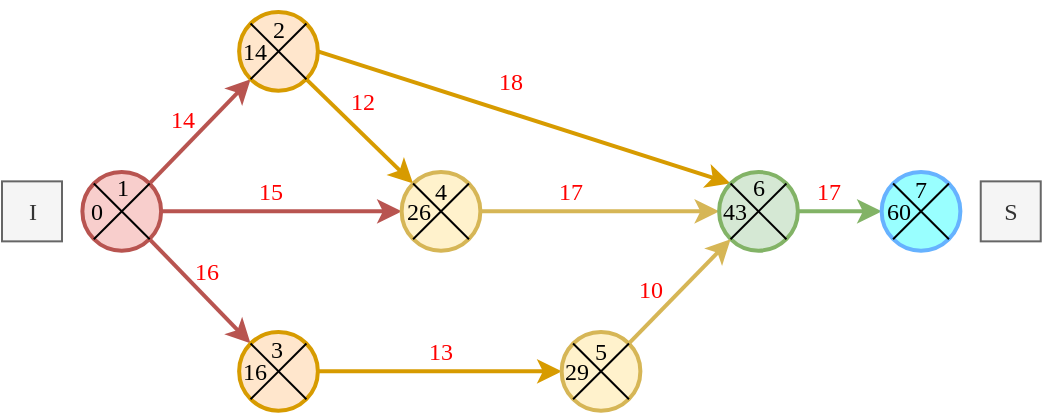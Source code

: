 <mxfile version="20.3.0" type="device"><diagram id="dBJPhfOJzrZLVDt43mVv" name="Page-1"><mxGraphModel dx="1422" dy="878" grid="1" gridSize="10" guides="1" tooltips="1" connect="1" arrows="1" fold="1" page="1" pageScale="1" pageWidth="827" pageHeight="1169" math="0" shadow="0"><root><mxCell id="0"/><mxCell id="1" parent="0"/><mxCell id="9G5ZM8gYpfzW0Uy7EO2j-150" style="edgeStyle=none;rounded=0;orthogonalLoop=1;jettySize=auto;html=1;exitX=1;exitY=0.5;exitDx=0;exitDy=0;exitPerimeter=0;strokeWidth=2;fillColor=#f8cecc;strokeColor=#b85450;fontFamily=Times New Roman;fontSource=https%3A%2F%2Ffonts.googleapis.com%2Fcss%3Ffamily%3DTimes%2BNew%2BRoman;" parent="1" source="9G5ZM8gYpfzW0Uy7EO2j-153" target="9G5ZM8gYpfzW0Uy7EO2j-160" edge="1"><mxGeometry relative="1" as="geometry"/></mxCell><mxCell id="9G5ZM8gYpfzW0Uy7EO2j-151" style="edgeStyle=none;rounded=0;orthogonalLoop=1;jettySize=auto;html=1;exitX=0.855;exitY=0.145;exitDx=0;exitDy=0;exitPerimeter=0;strokeWidth=2;entryX=0.145;entryY=0.855;entryDx=0;entryDy=0;entryPerimeter=0;fillColor=#f8cecc;strokeColor=#b85450;fontFamily=Times New Roman;fontSource=https%3A%2F%2Ffonts.googleapis.com%2Fcss%3Ffamily%3DTimes%2BNew%2BRoman;" parent="1" source="9G5ZM8gYpfzW0Uy7EO2j-153" target="9G5ZM8gYpfzW0Uy7EO2j-158" edge="1"><mxGeometry relative="1" as="geometry"/></mxCell><mxCell id="9G5ZM8gYpfzW0Uy7EO2j-152" style="edgeStyle=none;rounded=0;orthogonalLoop=1;jettySize=auto;html=1;exitX=0.855;exitY=0.855;exitDx=0;exitDy=0;exitPerimeter=0;entryX=0.145;entryY=0.145;entryDx=0;entryDy=0;entryPerimeter=0;strokeWidth=2;fillColor=#f8cecc;strokeColor=#b85450;fontFamily=Times New Roman;fontSource=https%3A%2F%2Ffonts.googleapis.com%2Fcss%3Ffamily%3DTimes%2BNew%2BRoman;" parent="1" source="9G5ZM8gYpfzW0Uy7EO2j-153" target="9G5ZM8gYpfzW0Uy7EO2j-155" edge="1"><mxGeometry relative="1" as="geometry"/></mxCell><mxCell id="9G5ZM8gYpfzW0Uy7EO2j-153" value="" style="verticalLabelPosition=middle;verticalAlign=middle;html=1;shape=mxgraph.flowchart.on-page_reference;strokeWidth=2;labelPosition=center;align=center;fillColor=#f8cecc;strokeColor=#b85450;fontFamily=Times New Roman;fontSource=https%3A%2F%2Ffonts.googleapis.com%2Fcss%3Ffamily%3DTimes%2BNew%2BRoman;" parent="1" vertex="1"><mxGeometry x="80.19" y="440" width="39.37" height="39.37" as="geometry"/></mxCell><mxCell id="9G5ZM8gYpfzW0Uy7EO2j-154" style="edgeStyle=none;rounded=0;orthogonalLoop=1;jettySize=auto;html=1;exitX=1;exitY=0.5;exitDx=0;exitDy=0;exitPerimeter=0;entryX=0;entryY=0.5;entryDx=0;entryDy=0;entryPerimeter=0;strokeWidth=2;fillColor=#ffe6cc;strokeColor=#d79b00;fontFamily=Times New Roman;fontSource=https%3A%2F%2Ffonts.googleapis.com%2Fcss%3Ffamily%3DTimes%2BNew%2BRoman;" parent="1" source="9G5ZM8gYpfzW0Uy7EO2j-155" target="9G5ZM8gYpfzW0Uy7EO2j-164" edge="1"><mxGeometry relative="1" as="geometry"/></mxCell><mxCell id="9G5ZM8gYpfzW0Uy7EO2j-155" value="" style="verticalLabelPosition=middle;verticalAlign=middle;html=1;shape=mxgraph.flowchart.on-page_reference;strokeWidth=2;labelPosition=center;align=center;fillColor=#ffe6cc;strokeColor=#d79b00;fontFamily=Times New Roman;fontSource=https%3A%2F%2Ffonts.googleapis.com%2Fcss%3Ffamily%3DTimes%2BNew%2BRoman;" parent="1" vertex="1"><mxGeometry x="158.56" y="520" width="39.37" height="39.37" as="geometry"/></mxCell><mxCell id="9G5ZM8gYpfzW0Uy7EO2j-156" style="edgeStyle=none;rounded=0;orthogonalLoop=1;jettySize=auto;html=1;exitX=0.855;exitY=0.855;exitDx=0;exitDy=0;exitPerimeter=0;strokeWidth=2;entryX=0.145;entryY=0.145;entryDx=0;entryDy=0;entryPerimeter=0;fillColor=#ffe6cc;strokeColor=#d79b00;fontFamily=Times New Roman;fontSource=https%3A%2F%2Ffonts.googleapis.com%2Fcss%3Ffamily%3DTimes%2BNew%2BRoman;" parent="1" source="9G5ZM8gYpfzW0Uy7EO2j-158" target="9G5ZM8gYpfzW0Uy7EO2j-160" edge="1"><mxGeometry relative="1" as="geometry"/></mxCell><mxCell id="9G5ZM8gYpfzW0Uy7EO2j-157" style="edgeStyle=none;rounded=0;orthogonalLoop=1;jettySize=auto;html=1;exitX=1;exitY=0.5;exitDx=0;exitDy=0;exitPerimeter=0;entryX=0.145;entryY=0.145;entryDx=0;entryDy=0;entryPerimeter=0;strokeWidth=2;fillColor=#ffe6cc;strokeColor=#d79b00;fontFamily=Times New Roman;fontSource=https%3A%2F%2Ffonts.googleapis.com%2Fcss%3Ffamily%3DTimes%2BNew%2BRoman;" parent="1" source="9G5ZM8gYpfzW0Uy7EO2j-158" target="9G5ZM8gYpfzW0Uy7EO2j-162" edge="1"><mxGeometry relative="1" as="geometry"/></mxCell><mxCell id="9G5ZM8gYpfzW0Uy7EO2j-158" value="" style="verticalLabelPosition=middle;verticalAlign=middle;html=1;shape=mxgraph.flowchart.on-page_reference;strokeWidth=2;labelPosition=center;align=center;fillColor=#ffe6cc;strokeColor=#d79b00;fontFamily=Times New Roman;fontSource=https%3A%2F%2Ffonts.googleapis.com%2Fcss%3Ffamily%3DTimes%2BNew%2BRoman;" parent="1" vertex="1"><mxGeometry x="158.56" y="360" width="39.37" height="39.37" as="geometry"/></mxCell><mxCell id="9G5ZM8gYpfzW0Uy7EO2j-159" style="edgeStyle=none;rounded=0;orthogonalLoop=1;jettySize=auto;html=1;exitX=1;exitY=0.5;exitDx=0;exitDy=0;exitPerimeter=0;entryX=0;entryY=0.5;entryDx=0;entryDy=0;entryPerimeter=0;strokeWidth=2;fillColor=#fff2cc;strokeColor=#d6b656;fontFamily=Times New Roman;fontSource=https%3A%2F%2Ffonts.googleapis.com%2Fcss%3Ffamily%3DTimes%2BNew%2BRoman;" parent="1" source="9G5ZM8gYpfzW0Uy7EO2j-160" target="9G5ZM8gYpfzW0Uy7EO2j-162" edge="1"><mxGeometry relative="1" as="geometry"/></mxCell><mxCell id="9G5ZM8gYpfzW0Uy7EO2j-160" value="" style="verticalLabelPosition=middle;verticalAlign=middle;html=1;shape=mxgraph.flowchart.on-page_reference;strokeWidth=2;labelPosition=center;align=center;fillColor=#fff2cc;strokeColor=#d6b656;fontFamily=Times New Roman;fontSource=https%3A%2F%2Ffonts.googleapis.com%2Fcss%3Ffamily%3DTimes%2BNew%2BRoman;" parent="1" vertex="1"><mxGeometry x="239.82" y="440" width="39.37" height="39.37" as="geometry"/></mxCell><mxCell id="9G5ZM8gYpfzW0Uy7EO2j-161" style="edgeStyle=orthogonalEdgeStyle;rounded=0;orthogonalLoop=1;jettySize=auto;html=1;exitX=1;exitY=0.5;exitDx=0;exitDy=0;exitPerimeter=0;entryX=0;entryY=0.5;entryDx=0;entryDy=0;entryPerimeter=0;strokeWidth=2;fillColor=#d5e8d4;strokeColor=#82b366;fontFamily=Times New Roman;fontSource=https%3A%2F%2Ffonts.googleapis.com%2Fcss%3Ffamily%3DTimes%2BNew%2BRoman;" parent="1" source="9G5ZM8gYpfzW0Uy7EO2j-162" target="9G5ZM8gYpfzW0Uy7EO2j-174" edge="1"><mxGeometry relative="1" as="geometry"/></mxCell><mxCell id="9G5ZM8gYpfzW0Uy7EO2j-162" value="" style="verticalLabelPosition=middle;verticalAlign=middle;html=1;shape=mxgraph.flowchart.on-page_reference;strokeWidth=2;labelPosition=center;align=center;fillColor=#d5e8d4;strokeColor=#82b366;fontFamily=Times New Roman;fontSource=https%3A%2F%2Ffonts.googleapis.com%2Fcss%3Ffamily%3DTimes%2BNew%2BRoman;" parent="1" vertex="1"><mxGeometry x="398.56" y="440" width="39.37" height="39.37" as="geometry"/></mxCell><mxCell id="9G5ZM8gYpfzW0Uy7EO2j-163" style="edgeStyle=none;rounded=0;orthogonalLoop=1;jettySize=auto;html=1;exitX=0.855;exitY=0.145;exitDx=0;exitDy=0;exitPerimeter=0;entryX=0.145;entryY=0.855;entryDx=0;entryDy=0;entryPerimeter=0;strokeWidth=2;fillColor=#fff2cc;strokeColor=#d6b656;fontFamily=Times New Roman;fontSource=https%3A%2F%2Ffonts.googleapis.com%2Fcss%3Ffamily%3DTimes%2BNew%2BRoman;" parent="1" source="9G5ZM8gYpfzW0Uy7EO2j-164" target="9G5ZM8gYpfzW0Uy7EO2j-162" edge="1"><mxGeometry relative="1" as="geometry"/></mxCell><mxCell id="9G5ZM8gYpfzW0Uy7EO2j-164" value="" style="verticalLabelPosition=middle;verticalAlign=middle;html=1;shape=mxgraph.flowchart.on-page_reference;strokeWidth=2;labelPosition=center;align=center;fillColor=#fff2cc;strokeColor=#d6b656;fontFamily=Times New Roman;fontSource=https%3A%2F%2Ffonts.googleapis.com%2Fcss%3Ffamily%3DTimes%2BNew%2BRoman;" parent="1" vertex="1"><mxGeometry x="319.82" y="520" width="39.37" height="39.37" as="geometry"/></mxCell><mxCell id="9G5ZM8gYpfzW0Uy7EO2j-173" value="I" style="text;html=1;align=center;verticalAlign=middle;resizable=0;points=[];autosize=1;fillColor=#f5f5f5;fontColor=#333333;strokeColor=#666666;fontFamily=Times New Roman;fontSource=https%3A%2F%2Ffonts.googleapis.com%2Fcss%3Ffamily%3DTimes%2BNew%2BRoman;" parent="1" vertex="1"><mxGeometry x="40" y="444.68" width="30" height="30" as="geometry"/></mxCell><mxCell id="9G5ZM8gYpfzW0Uy7EO2j-174" value="" style="verticalLabelPosition=middle;verticalAlign=middle;html=1;shape=mxgraph.flowchart.on-page_reference;strokeWidth=2;labelPosition=center;align=center;fillColor=#99FFFF;strokeColor=#66B2FF;fontFamily=Times New Roman;fontSource=https%3A%2F%2Ffonts.googleapis.com%2Fcss%3Ffamily%3DTimes%2BNew%2BRoman;" parent="1" vertex="1"><mxGeometry x="479.82" y="440" width="39.37" height="39.37" as="geometry"/></mxCell><mxCell id="9G5ZM8gYpfzW0Uy7EO2j-176" value="S" style="text;html=1;align=center;verticalAlign=middle;resizable=0;points=[];autosize=1;fillColor=#f5f5f5;fontColor=#333333;strokeColor=#666666;fontFamily=Times New Roman;fontSource=https%3A%2F%2Ffonts.googleapis.com%2Fcss%3Ffamily%3DTimes%2BNew%2BRoman;" parent="1" vertex="1"><mxGeometry x="529.37" y="444.68" width="30" height="30" as="geometry"/></mxCell><mxCell id="9G5ZM8gYpfzW0Uy7EO2j-177" value="17" style="text;html=1;align=center;verticalAlign=middle;resizable=0;points=[];autosize=1;strokeColor=none;fillColor=none;fontColor=#FF0000;fontFamily=Times New Roman;fontSource=https%3A%2F%2Ffonts.googleapis.com%2Fcss%3Ffamily%3DTimes%2BNew%2BRoman;" parent="1" vertex="1"><mxGeometry x="433.24" y="435.37" width="40" height="30" as="geometry"/></mxCell><mxCell id="9G5ZM8gYpfzW0Uy7EO2j-178" value="17" style="text;html=1;align=center;verticalAlign=middle;resizable=0;points=[];autosize=1;strokeColor=none;fillColor=none;fontColor=#FF0000;fontFamily=Times New Roman;fontSource=https%3A%2F%2Ffonts.googleapis.com%2Fcss%3Ffamily%3DTimes%2BNew%2BRoman;" parent="1" vertex="1"><mxGeometry x="304.19" y="435.37" width="40" height="30" as="geometry"/></mxCell><mxCell id="9G5ZM8gYpfzW0Uy7EO2j-179" value="18" style="text;html=1;align=center;verticalAlign=middle;resizable=0;points=[];autosize=1;strokeColor=none;fillColor=none;fontColor=#FF0000;fontFamily=Times New Roman;fontSource=https%3A%2F%2Ffonts.googleapis.com%2Fcss%3Ffamily%3DTimes%2BNew%2BRoman;" parent="1" vertex="1"><mxGeometry x="274.19" y="380" width="40" height="30" as="geometry"/></mxCell><mxCell id="9G5ZM8gYpfzW0Uy7EO2j-180" value="10" style="text;html=1;align=center;verticalAlign=middle;resizable=0;points=[];autosize=1;strokeColor=none;fillColor=none;fontColor=#FF0000;fontFamily=Times New Roman;fontSource=https%3A%2F%2Ffonts.googleapis.com%2Fcss%3Ffamily%3DTimes%2BNew%2BRoman;" parent="1" vertex="1"><mxGeometry x="344.19" y="484.0" width="40" height="30" as="geometry"/></mxCell><mxCell id="9G5ZM8gYpfzW0Uy7EO2j-181" value="13" style="text;html=1;align=center;verticalAlign=middle;resizable=0;points=[];autosize=1;strokeColor=none;fillColor=none;fontColor=#FF0000;fontFamily=Times New Roman;fontSource=https%3A%2F%2Ffonts.googleapis.com%2Fcss%3Ffamily%3DTimes%2BNew%2BRoman;" parent="1" vertex="1"><mxGeometry x="239.19" y="515" width="40" height="30" as="geometry"/></mxCell><mxCell id="9G5ZM8gYpfzW0Uy7EO2j-182" value="12" style="text;html=1;align=center;verticalAlign=middle;resizable=0;points=[];autosize=1;strokeColor=none;fillColor=none;fontColor=#FF0000;fontFamily=Times New Roman;fontSource=https%3A%2F%2Ffonts.googleapis.com%2Fcss%3Ffamily%3DTimes%2BNew%2BRoman;" parent="1" vertex="1"><mxGeometry x="199.82" y="390" width="40" height="30" as="geometry"/></mxCell><mxCell id="9G5ZM8gYpfzW0Uy7EO2j-183" value="14" style="text;html=1;align=center;verticalAlign=middle;resizable=0;points=[];autosize=1;strokeColor=none;fillColor=none;fontColor=#FF0000;fontFamily=Times New Roman;fontSource=https%3A%2F%2Ffonts.googleapis.com%2Fcss%3Ffamily%3DTimes%2BNew%2BRoman;" parent="1" vertex="1"><mxGeometry x="110" y="399.37" width="40" height="30" as="geometry"/></mxCell><mxCell id="9G5ZM8gYpfzW0Uy7EO2j-184" value="15" style="text;html=1;align=center;verticalAlign=middle;resizable=0;points=[];autosize=1;strokeColor=none;fillColor=none;fontColor=#FF0000;fontFamily=Times New Roman;fontSource=https%3A%2F%2Ffonts.googleapis.com%2Fcss%3Ffamily%3DTimes%2BNew%2BRoman;" parent="1" vertex="1"><mxGeometry x="153.56" y="435.37" width="40" height="30" as="geometry"/></mxCell><mxCell id="9G5ZM8gYpfzW0Uy7EO2j-185" value="16" style="text;html=1;align=center;verticalAlign=middle;resizable=0;points=[];autosize=1;strokeColor=none;fillColor=none;fontColor=#FF0000;fontFamily=Times New Roman;fontSource=https%3A%2F%2Ffonts.googleapis.com%2Fcss%3Ffamily%3DTimes%2BNew%2BRoman;" parent="1" vertex="1"><mxGeometry x="122.25" y="474.68" width="40" height="30" as="geometry"/></mxCell><mxCell id="9G5ZM8gYpfzW0Uy7EO2j-187" style="rounded=0;orthogonalLoop=1;jettySize=auto;html=1;exitX=0.145;exitY=0.145;exitDx=0;exitDy=0;exitPerimeter=0;entryX=0.855;entryY=0.855;entryDx=0;entryDy=0;entryPerimeter=0;fontColor=#FFFF00;endArrow=none;endFill=0;fontFamily=Times New Roman;fontSource=https%3A%2F%2Ffonts.googleapis.com%2Fcss%3Ffamily%3DTimes%2BNew%2BRoman;" parent="1" source="9G5ZM8gYpfzW0Uy7EO2j-153" target="9G5ZM8gYpfzW0Uy7EO2j-153" edge="1"><mxGeometry relative="1" as="geometry"/></mxCell><mxCell id="9G5ZM8gYpfzW0Uy7EO2j-188" style="edgeStyle=none;rounded=0;orthogonalLoop=1;jettySize=auto;html=1;exitX=0.145;exitY=0.855;exitDx=0;exitDy=0;exitPerimeter=0;entryX=0.855;entryY=0.145;entryDx=0;entryDy=0;entryPerimeter=0;fontColor=#FFFF00;endArrow=none;endFill=0;fontFamily=Times New Roman;fontSource=https%3A%2F%2Ffonts.googleapis.com%2Fcss%3Ffamily%3DTimes%2BNew%2BRoman;" parent="1" source="9G5ZM8gYpfzW0Uy7EO2j-153" target="9G5ZM8gYpfzW0Uy7EO2j-153" edge="1"><mxGeometry relative="1" as="geometry"/></mxCell><mxCell id="9G5ZM8gYpfzW0Uy7EO2j-189" style="edgeStyle=none;rounded=0;orthogonalLoop=1;jettySize=auto;html=1;exitX=0.145;exitY=0.145;exitDx=0;exitDy=0;exitPerimeter=0;entryX=0.855;entryY=0.855;entryDx=0;entryDy=0;entryPerimeter=0;fontColor=#FFFF00;endArrow=none;endFill=0;fontFamily=Times New Roman;fontSource=https%3A%2F%2Ffonts.googleapis.com%2Fcss%3Ffamily%3DTimes%2BNew%2BRoman;" parent="1" source="9G5ZM8gYpfzW0Uy7EO2j-158" target="9G5ZM8gYpfzW0Uy7EO2j-158" edge="1"><mxGeometry relative="1" as="geometry"/></mxCell><mxCell id="9G5ZM8gYpfzW0Uy7EO2j-190" style="edgeStyle=none;rounded=0;orthogonalLoop=1;jettySize=auto;html=1;exitX=0.855;exitY=0.145;exitDx=0;exitDy=0;exitPerimeter=0;entryX=0.145;entryY=0.855;entryDx=0;entryDy=0;entryPerimeter=0;fontColor=#FFFF00;endArrow=none;endFill=0;fontFamily=Times New Roman;fontSource=https%3A%2F%2Ffonts.googleapis.com%2Fcss%3Ffamily%3DTimes%2BNew%2BRoman;" parent="1" source="9G5ZM8gYpfzW0Uy7EO2j-158" target="9G5ZM8gYpfzW0Uy7EO2j-158" edge="1"><mxGeometry relative="1" as="geometry"/></mxCell><mxCell id="9G5ZM8gYpfzW0Uy7EO2j-191" style="edgeStyle=none;rounded=0;orthogonalLoop=1;jettySize=auto;html=1;exitX=0.145;exitY=0.145;exitDx=0;exitDy=0;exitPerimeter=0;entryX=0.855;entryY=0.855;entryDx=0;entryDy=0;entryPerimeter=0;fontColor=#FFFF00;endArrow=none;endFill=0;fontFamily=Times New Roman;fontSource=https%3A%2F%2Ffonts.googleapis.com%2Fcss%3Ffamily%3DTimes%2BNew%2BRoman;" parent="1" source="9G5ZM8gYpfzW0Uy7EO2j-160" target="9G5ZM8gYpfzW0Uy7EO2j-160" edge="1"><mxGeometry relative="1" as="geometry"/></mxCell><mxCell id="9G5ZM8gYpfzW0Uy7EO2j-192" style="edgeStyle=none;rounded=0;orthogonalLoop=1;jettySize=auto;html=1;exitX=0.855;exitY=0.145;exitDx=0;exitDy=0;exitPerimeter=0;entryX=0.145;entryY=0.855;entryDx=0;entryDy=0;entryPerimeter=0;fontColor=#FFFF00;endArrow=none;endFill=0;fontFamily=Times New Roman;fontSource=https%3A%2F%2Ffonts.googleapis.com%2Fcss%3Ffamily%3DTimes%2BNew%2BRoman;" parent="1" source="9G5ZM8gYpfzW0Uy7EO2j-160" target="9G5ZM8gYpfzW0Uy7EO2j-160" edge="1"><mxGeometry relative="1" as="geometry"/></mxCell><mxCell id="9G5ZM8gYpfzW0Uy7EO2j-193" style="edgeStyle=none;rounded=0;orthogonalLoop=1;jettySize=auto;html=1;exitX=0.145;exitY=0.145;exitDx=0;exitDy=0;exitPerimeter=0;entryX=0.855;entryY=0.855;entryDx=0;entryDy=0;entryPerimeter=0;fontColor=#FFFF00;endArrow=none;endFill=0;fontFamily=Times New Roman;fontSource=https%3A%2F%2Ffonts.googleapis.com%2Fcss%3Ffamily%3DTimes%2BNew%2BRoman;" parent="1" source="9G5ZM8gYpfzW0Uy7EO2j-155" target="9G5ZM8gYpfzW0Uy7EO2j-155" edge="1"><mxGeometry relative="1" as="geometry"/></mxCell><mxCell id="9G5ZM8gYpfzW0Uy7EO2j-194" style="edgeStyle=none;rounded=0;orthogonalLoop=1;jettySize=auto;html=1;exitX=0.855;exitY=0.145;exitDx=0;exitDy=0;exitPerimeter=0;entryX=0.145;entryY=0.855;entryDx=0;entryDy=0;entryPerimeter=0;fontColor=#FFFF00;endArrow=none;endFill=0;fontFamily=Times New Roman;fontSource=https%3A%2F%2Ffonts.googleapis.com%2Fcss%3Ffamily%3DTimes%2BNew%2BRoman;" parent="1" source="9G5ZM8gYpfzW0Uy7EO2j-155" target="9G5ZM8gYpfzW0Uy7EO2j-155" edge="1"><mxGeometry relative="1" as="geometry"/></mxCell><mxCell id="9G5ZM8gYpfzW0Uy7EO2j-195" style="edgeStyle=none;rounded=0;orthogonalLoop=1;jettySize=auto;html=1;exitX=0.145;exitY=0.145;exitDx=0;exitDy=0;exitPerimeter=0;entryX=0.855;entryY=0.855;entryDx=0;entryDy=0;entryPerimeter=0;fontColor=#FFFF00;endArrow=none;endFill=0;fontFamily=Times New Roman;fontSource=https%3A%2F%2Ffonts.googleapis.com%2Fcss%3Ffamily%3DTimes%2BNew%2BRoman;" parent="1" source="9G5ZM8gYpfzW0Uy7EO2j-164" target="9G5ZM8gYpfzW0Uy7EO2j-164" edge="1"><mxGeometry relative="1" as="geometry"/></mxCell><mxCell id="9G5ZM8gYpfzW0Uy7EO2j-196" style="edgeStyle=none;rounded=0;orthogonalLoop=1;jettySize=auto;html=1;exitX=0.855;exitY=0.145;exitDx=0;exitDy=0;exitPerimeter=0;entryX=0.145;entryY=0.855;entryDx=0;entryDy=0;entryPerimeter=0;fontColor=#FFFF00;endArrow=none;endFill=0;fontFamily=Times New Roman;fontSource=https%3A%2F%2Ffonts.googleapis.com%2Fcss%3Ffamily%3DTimes%2BNew%2BRoman;" parent="1" source="9G5ZM8gYpfzW0Uy7EO2j-164" target="9G5ZM8gYpfzW0Uy7EO2j-164" edge="1"><mxGeometry relative="1" as="geometry"/></mxCell><mxCell id="9G5ZM8gYpfzW0Uy7EO2j-197" style="edgeStyle=none;rounded=0;orthogonalLoop=1;jettySize=auto;html=1;exitX=0.145;exitY=0.145;exitDx=0;exitDy=0;exitPerimeter=0;entryX=0.855;entryY=0.855;entryDx=0;entryDy=0;entryPerimeter=0;fontColor=#FFFF00;endArrow=none;endFill=0;fontFamily=Times New Roman;fontSource=https%3A%2F%2Ffonts.googleapis.com%2Fcss%3Ffamily%3DTimes%2BNew%2BRoman;" parent="1" source="9G5ZM8gYpfzW0Uy7EO2j-162" target="9G5ZM8gYpfzW0Uy7EO2j-162" edge="1"><mxGeometry relative="1" as="geometry"/></mxCell><mxCell id="9G5ZM8gYpfzW0Uy7EO2j-198" style="edgeStyle=none;rounded=0;orthogonalLoop=1;jettySize=auto;html=1;exitX=0.855;exitY=0.145;exitDx=0;exitDy=0;exitPerimeter=0;entryX=0.145;entryY=0.855;entryDx=0;entryDy=0;entryPerimeter=0;fontColor=#FFFF00;endArrow=none;endFill=0;fontFamily=Times New Roman;fontSource=https%3A%2F%2Ffonts.googleapis.com%2Fcss%3Ffamily%3DTimes%2BNew%2BRoman;" parent="1" source="9G5ZM8gYpfzW0Uy7EO2j-162" target="9G5ZM8gYpfzW0Uy7EO2j-162" edge="1"><mxGeometry relative="1" as="geometry"/></mxCell><mxCell id="9G5ZM8gYpfzW0Uy7EO2j-200" style="edgeStyle=none;rounded=0;orthogonalLoop=1;jettySize=auto;html=1;exitX=0.145;exitY=0.145;exitDx=0;exitDy=0;exitPerimeter=0;entryX=0.855;entryY=0.855;entryDx=0;entryDy=0;entryPerimeter=0;fontColor=#FFFF00;endArrow=none;endFill=0;fontFamily=Times New Roman;fontSource=https%3A%2F%2Ffonts.googleapis.com%2Fcss%3Ffamily%3DTimes%2BNew%2BRoman;" parent="1" source="9G5ZM8gYpfzW0Uy7EO2j-174" target="9G5ZM8gYpfzW0Uy7EO2j-174" edge="1"><mxGeometry relative="1" as="geometry"/></mxCell><mxCell id="9G5ZM8gYpfzW0Uy7EO2j-201" style="edgeStyle=none;rounded=0;orthogonalLoop=1;jettySize=auto;html=1;exitX=0.855;exitY=0.145;exitDx=0;exitDy=0;exitPerimeter=0;entryX=0.145;entryY=0.855;entryDx=0;entryDy=0;entryPerimeter=0;fontColor=#FFFF00;endArrow=none;endFill=0;fontFamily=Times New Roman;fontSource=https%3A%2F%2Ffonts.googleapis.com%2Fcss%3Ffamily%3DTimes%2BNew%2BRoman;" parent="1" source="9G5ZM8gYpfzW0Uy7EO2j-174" target="9G5ZM8gYpfzW0Uy7EO2j-174" edge="1"><mxGeometry relative="1" as="geometry"/></mxCell><mxCell id="9G5ZM8gYpfzW0Uy7EO2j-202" value="1" style="text;html=1;align=center;verticalAlign=middle;resizable=0;points=[];autosize=1;strokeColor=none;fillColor=none;fontColor=#000000;fontFamily=Times New Roman;fontSource=https%3A%2F%2Ffonts.googleapis.com%2Fcss%3Ffamily%3DTimes%2BNew%2BRoman;" parent="1" vertex="1"><mxGeometry x="84.88" y="433.37" width="30" height="30" as="geometry"/></mxCell><mxCell id="9G5ZM8gYpfzW0Uy7EO2j-205" value="2" style="text;html=1;align=center;verticalAlign=middle;resizable=0;points=[];autosize=1;strokeColor=none;fillColor=none;fontColor=#000000;fontFamily=Times New Roman;fontSource=https%3A%2F%2Ffonts.googleapis.com%2Fcss%3Ffamily%3DTimes%2BNew%2BRoman;" parent="1" vertex="1"><mxGeometry x="163.24" y="354" width="30" height="30" as="geometry"/></mxCell><mxCell id="9G5ZM8gYpfzW0Uy7EO2j-206" value="3" style="text;html=1;align=center;verticalAlign=middle;resizable=0;points=[];autosize=1;strokeColor=none;fillColor=none;fontColor=#000000;fontFamily=Times New Roman;fontSource=https%3A%2F%2Ffonts.googleapis.com%2Fcss%3Ffamily%3DTimes%2BNew%2BRoman;" parent="1" vertex="1"><mxGeometry x="162.25" y="514" width="30" height="30" as="geometry"/></mxCell><mxCell id="9G5ZM8gYpfzW0Uy7EO2j-208" value="4" style="text;html=1;align=center;verticalAlign=middle;resizable=0;points=[];autosize=1;strokeColor=none;fillColor=none;fontColor=#000000;fontFamily=Times New Roman;fontSource=https%3A%2F%2Ffonts.googleapis.com%2Fcss%3Ffamily%3DTimes%2BNew%2BRoman;" parent="1" vertex="1"><mxGeometry x="244.19" y="435.37" width="30" height="30" as="geometry"/></mxCell><mxCell id="9G5ZM8gYpfzW0Uy7EO2j-210" value="5" style="text;html=1;align=center;verticalAlign=middle;resizable=0;points=[];autosize=1;strokeColor=none;fillColor=none;fontColor=#000000;fontFamily=Times New Roman;fontSource=https%3A%2F%2Ffonts.googleapis.com%2Fcss%3Ffamily%3DTimes%2BNew%2BRoman;" parent="1" vertex="1"><mxGeometry x="323.51" y="515" width="30" height="30" as="geometry"/></mxCell><mxCell id="9G5ZM8gYpfzW0Uy7EO2j-211" value="6" style="text;html=1;align=center;verticalAlign=middle;resizable=0;points=[];autosize=1;strokeColor=none;fillColor=none;fontColor=#000000;fontFamily=Times New Roman;fontSource=https%3A%2F%2Ffonts.googleapis.com%2Fcss%3Ffamily%3DTimes%2BNew%2BRoman;" parent="1" vertex="1"><mxGeometry x="403.24" y="433.37" width="30" height="30" as="geometry"/></mxCell><mxCell id="9G5ZM8gYpfzW0Uy7EO2j-212" value="7" style="text;html=1;align=center;verticalAlign=middle;resizable=0;points=[];autosize=1;strokeColor=none;fillColor=none;fontColor=#000000;fontFamily=Times New Roman;fontSource=https%3A%2F%2Ffonts.googleapis.com%2Fcss%3Ffamily%3DTimes%2BNew%2BRoman;" parent="1" vertex="1"><mxGeometry x="483.5" y="434.37" width="30" height="30" as="geometry"/></mxCell><mxCell id="T6Nisjlbhk25YuUNJ3nx-1" value="0" style="text;html=1;align=center;verticalAlign=middle;resizable=0;points=[];autosize=1;strokeColor=none;fillColor=none;fontColor=#000000;fontFamily=Times New Roman;fontSource=https%3A%2F%2Ffonts.googleapis.com%2Fcss%3Ffamily%3DTimes%2BNew%2BRoman;" parent="1" vertex="1"><mxGeometry x="72" y="444.69" width="30" height="30" as="geometry"/></mxCell><mxCell id="T6Nisjlbhk25YuUNJ3nx-2" value="14" style="text;html=1;align=center;verticalAlign=middle;resizable=0;points=[];autosize=1;strokeColor=none;fillColor=none;fontColor=#000000;fontFamily=Times New Roman;fontSource=https%3A%2F%2Ffonts.googleapis.com%2Fcss%3Ffamily%3DTimes%2BNew%2BRoman;" parent="1" vertex="1"><mxGeometry x="146.19" y="364.69" width="40" height="30" as="geometry"/></mxCell><mxCell id="T6Nisjlbhk25YuUNJ3nx-3" value="16" style="text;html=1;align=center;verticalAlign=middle;resizable=0;points=[];autosize=1;strokeColor=none;fillColor=none;fontColor=#000000;fontFamily=Times New Roman;fontSource=https%3A%2F%2Ffonts.googleapis.com%2Fcss%3Ffamily%3DTimes%2BNew%2BRoman;" parent="1" vertex="1"><mxGeometry x="146.19" y="524.69" width="40" height="30" as="geometry"/></mxCell><mxCell id="T6Nisjlbhk25YuUNJ3nx-4" value="26" style="text;html=1;align=center;verticalAlign=middle;resizable=0;points=[];autosize=1;strokeColor=none;fillColor=none;fontColor=#000000;fontFamily=Times New Roman;fontSource=https%3A%2F%2Ffonts.googleapis.com%2Fcss%3Ffamily%3DTimes%2BNew%2BRoman;" parent="1" vertex="1"><mxGeometry x="228.19" y="444.69" width="40" height="30" as="geometry"/></mxCell><mxCell id="T6Nisjlbhk25YuUNJ3nx-5" value="29" style="text;html=1;align=center;verticalAlign=middle;resizable=0;points=[];autosize=1;strokeColor=none;fillColor=none;fontColor=#000000;fontFamily=Times New Roman;fontSource=https%3A%2F%2Ffonts.googleapis.com%2Fcss%3Ffamily%3DTimes%2BNew%2BRoman;" parent="1" vertex="1"><mxGeometry x="307.19" y="524.68" width="40" height="30" as="geometry"/></mxCell><mxCell id="T6Nisjlbhk25YuUNJ3nx-6" value="43" style="text;html=1;align=center;verticalAlign=middle;resizable=0;points=[];autosize=1;strokeColor=none;fillColor=none;fontFamily=Times New Roman;fontSource=https%3A%2F%2Ffonts.googleapis.com%2Fcss%3Ffamily%3DTimes%2BNew%2BRoman;" parent="1" vertex="1"><mxGeometry x="386.19" y="444.69" width="40" height="30" as="geometry"/></mxCell><mxCell id="T6Nisjlbhk25YuUNJ3nx-7" value="60" style="text;html=1;align=center;verticalAlign=middle;resizable=0;points=[];autosize=1;strokeColor=none;fillColor=none;fontFamily=Times New Roman;fontSource=https%3A%2F%2Ffonts.googleapis.com%2Fcss%3Ffamily%3DTimes%2BNew%2BRoman;" parent="1" vertex="1"><mxGeometry x="467.93" y="444.69" width="40" height="30" as="geometry"/></mxCell></root></mxGraphModel></diagram></mxfile>